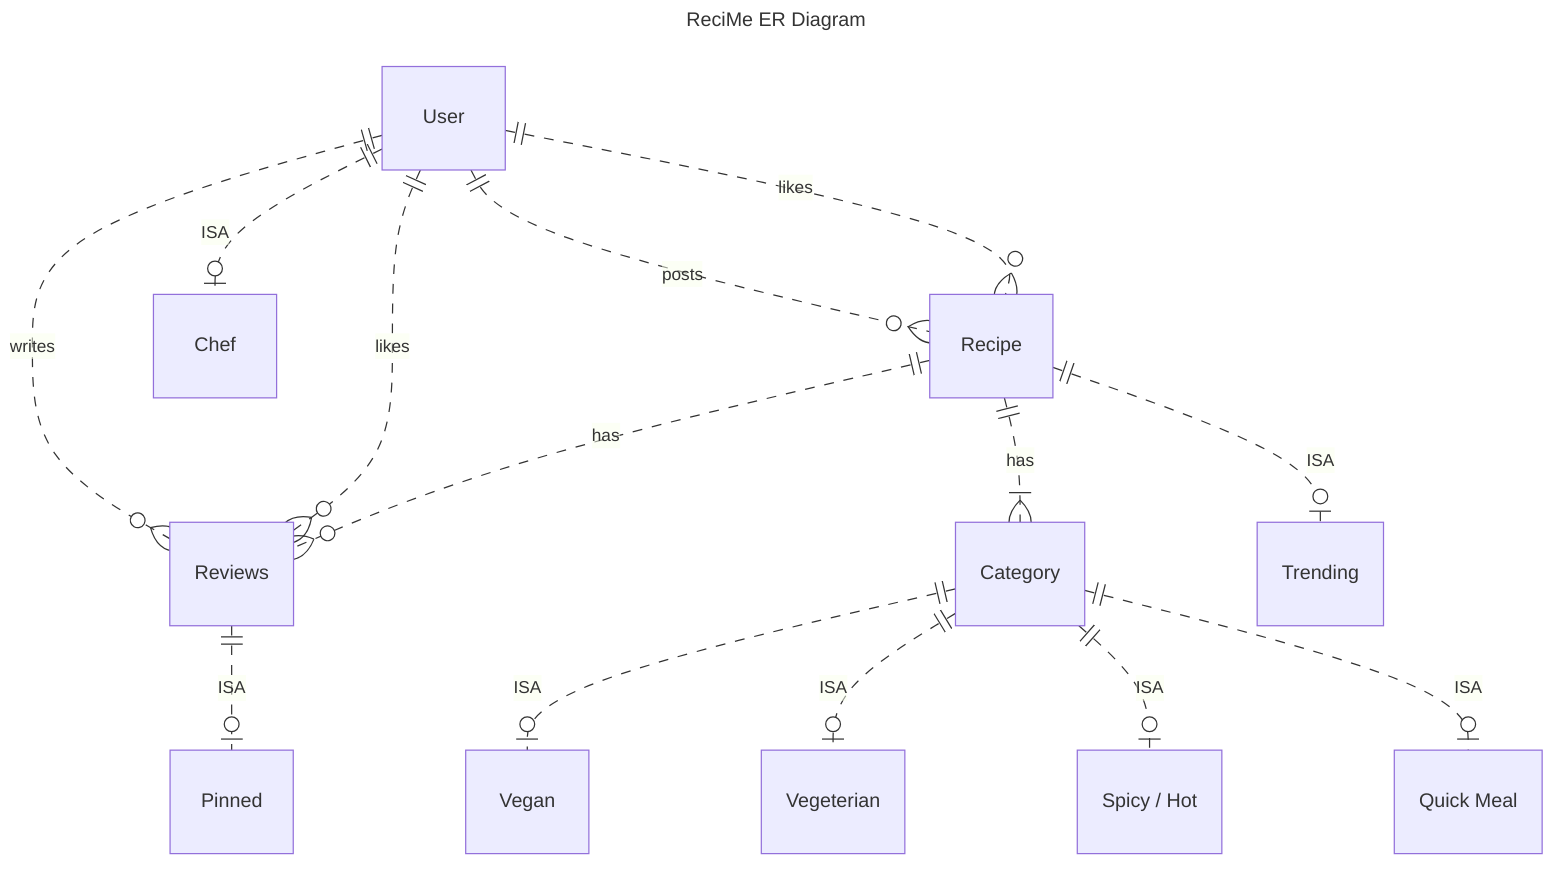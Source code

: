 ---
title: ReciMe ER Diagram
---
erDiagram
    User ||..o{ Recipe :posts
    User ||..o| Chef :ISA
    User ||..o{ Recipe :likes
    User ||..o{ Reviews :writes
    User ||..o{ Reviews :likes
    Recipe ||..o{ Reviews :has
    Recipe ||..|{ Category :has
    Recipe ||..o| Trending :ISA
    Category ||..o| Vegan :ISA
    Category ||..o| Vegeterian :ISA
    Category ||..o| "Spicy / Hot" :ISA    
    Category ||..o| "Quick Meal" :ISA   
    Reviews ||..o| Pinned :ISA